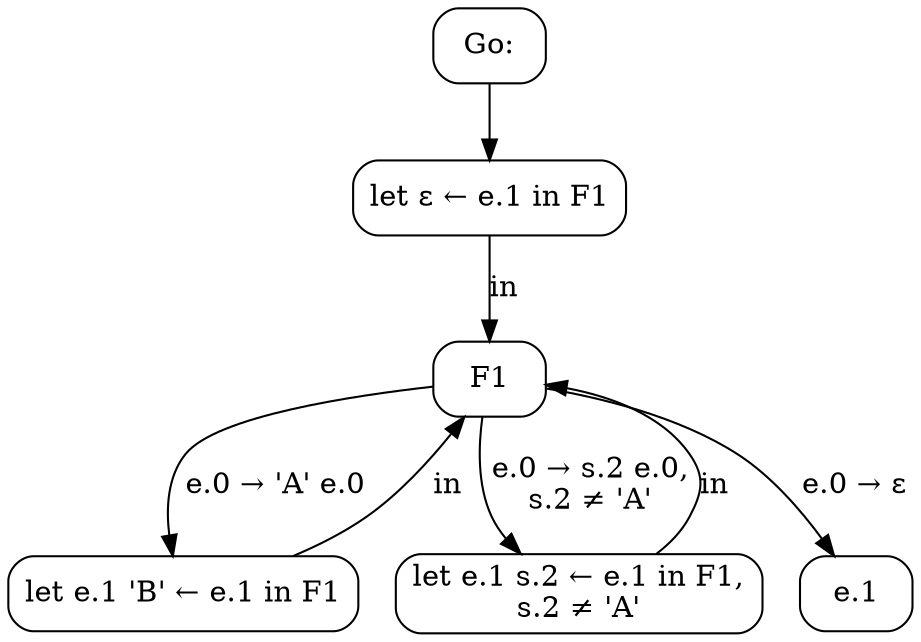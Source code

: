 digraph {
  node [shape=box, style=rounded];

  C0 [label="Go:"];
  C3 [label="let ε ← e.1 in F1"];
  C0 -> C3;
  C5 [label="F1"];
  C3 -> C5 [label="in"];
  C9 [label="let e.1 'B' ← e.1 in F1"];
  C5 -> C9 [label="e.0 → 'A' e.0"];
  C9 -> C5 [label="in"];
  C12 [label="let e.1 s.2 ← e.1 in F1,\ns.2 ≠ 'A'"];
  C5 -> C12 [label="e.0 → s.2 e.0,\ns.2 ≠ 'A'"];
  C12 -> C5 [label="in"];
  C14 [label="e.1"];
  C5 -> C14 [label="e.0 → ε"];
}
